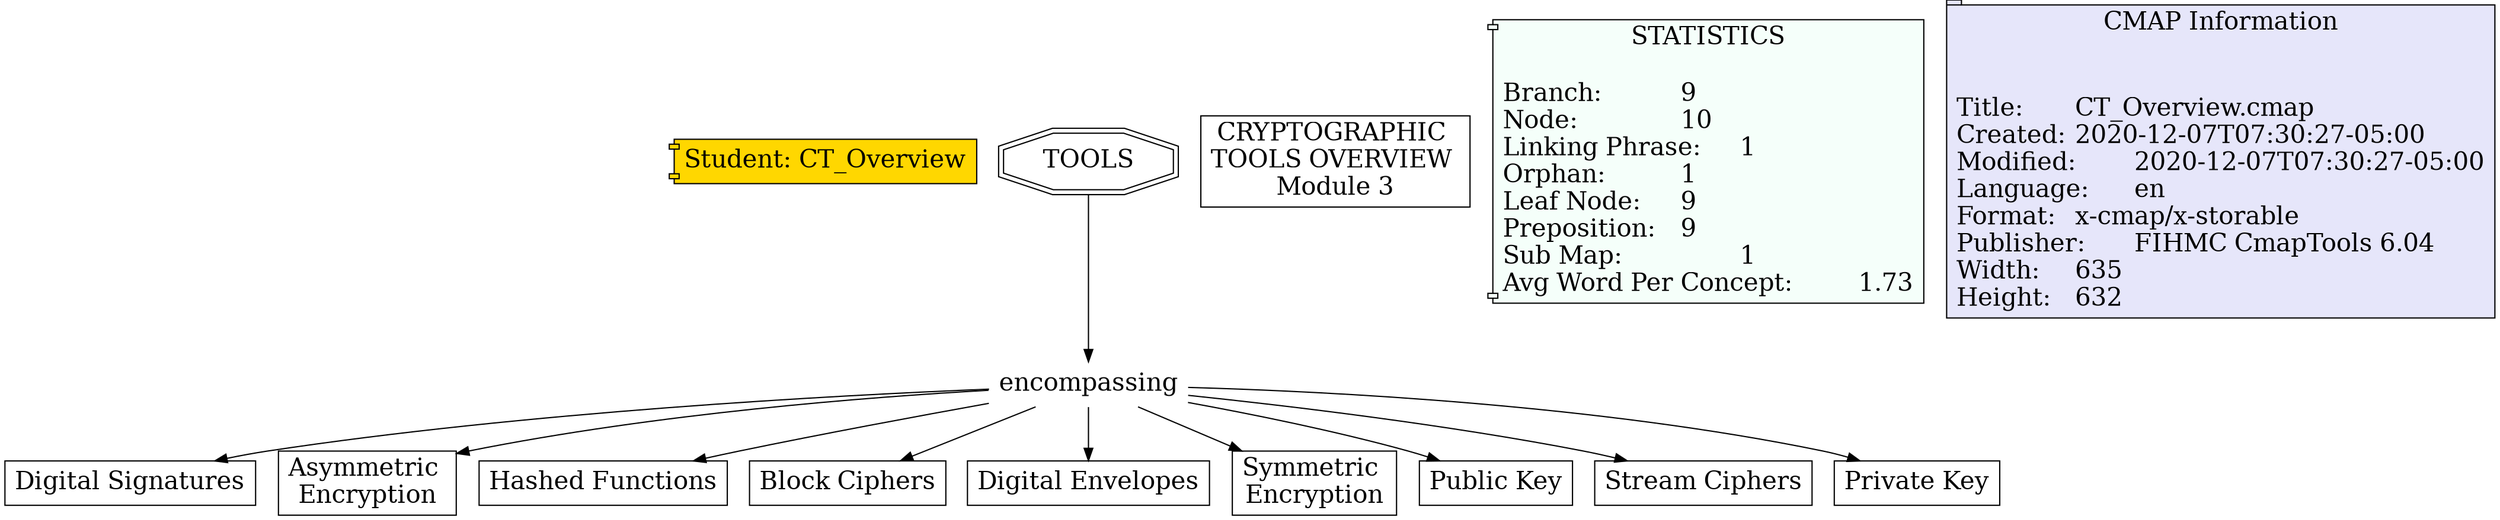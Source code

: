 // The Round Table
digraph {
	Student [label="Student: CT_Overview" fillcolor=gold fontsize=20 shape=component style=filled]
	"1S48NL75W-JTZRK7-V77" [label=encompassing fontsize=20 shape=none]
	"1S46NXV21-2B66DJ1-GMH" [label="Digital Signatures
" fillcolor=white fontsize=20 shape=rect style=filled]
	"1S48NL75W-JTZRK7-V77" -> "1S46NXV21-2B66DJ1-GMH" [constraint=true]
	"1S48NKL9N-2D1GYKV-V69" [label=TOOLS fillcolor=white fontsize=20 shape=doubleoctagon style=filled]
	"1S48NL75W-JTZRK7-V77" [label=encompassing fontsize=20 shape=none]
	"1S48NKL9N-2D1GYKV-V69" -> "1S48NL75W-JTZRK7-V77" [constraint=true]
	"1S48NL75W-JTZRK7-V77" [label=encompassing fontsize=20 shape=none]
	"1S46NZP1N-25WL1CK-GPW" [label="Asymmetric 
Encryption" fillcolor=white fontsize=20 shape=rect style=filled]
	"1S48NL75W-JTZRK7-V77" -> "1S46NZP1N-25WL1CK-GPW" [constraint=true]
	"1S48NL75W-JTZRK7-V77" [label=encompassing fontsize=20 shape=none]
	"1S46P02R4-1C3YQN0-GQQ" [label="Hashed Functions
" fillcolor=white fontsize=20 shape=rect style=filled]
	"1S48NL75W-JTZRK7-V77" -> "1S46P02R4-1C3YQN0-GQQ" [constraint=true]
	"1S48NL75W-JTZRK7-V77" [label=encompassing fontsize=20 shape=none]
	"1S3Z7P679-1N2HWT6-9VD" [label="Block Ciphers
" fillcolor=white fontsize=20 shape=rect style=filled]
	"1S48NL75W-JTZRK7-V77" -> "1S3Z7P679-1N2HWT6-9VD" [constraint=true]
	"1S48NL75W-JTZRK7-V77" [label=encompassing fontsize=20 shape=none]
	"1S46NXHZN-VY26RC-GKT" [label="Digital Envelopes
" fillcolor=white fontsize=20 shape=rect style=filled]
	"1S48NL75W-JTZRK7-V77" -> "1S46NXHZN-VY26RC-GKT" [constraint=true]
	"1S48NL75W-JTZRK7-V77" [label=encompassing fontsize=20 shape=none]
	"1S46NXWYK-MZVK22-GMM" [label="Symmetric 
Encryption" fillcolor=white fontsize=20 shape=rect style=filled]
	"1S48NL75W-JTZRK7-V77" -> "1S46NXWYK-MZVK22-GMM" [constraint=true]
	"1S48NL75W-JTZRK7-V77" [label=encompassing fontsize=20 shape=none]
	"1S46NXYBW-J7GSHQ-GMR" [label="Public Key
" fillcolor=white fontsize=20 shape=rect style=filled]
	"1S48NL75W-JTZRK7-V77" -> "1S46NXYBW-J7GSHQ-GMR" [constraint=true]
	"1S48NL75W-JTZRK7-V77" [label=encompassing fontsize=20 shape=none]
	"1S3Z7P7K5-26225WL-9VJ" [label="Stream Ciphers
" fillcolor=white fontsize=20 shape=rect style=filled]
	"1S48NL75W-JTZRK7-V77" -> "1S3Z7P7K5-26225WL-9VJ" [constraint=true]
	"1S48NL75W-JTZRK7-V77" [label=encompassing fontsize=20 shape=none]
	"1S46P0F80-20SPKQW-GRD" [label="Private Key
" fillcolor=white fontsize=20 shape=rect style=filled]
	"1S48NL75W-JTZRK7-V77" -> "1S46P0F80-20SPKQW-GRD" [constraint=true]
	"1S3Z7P3NP-91HYWR-9V7" [label="CRYPTOGRAPHIC 
TOOLS OVERVIEW 
Module 3" fillcolor=white fontsize=20 shape=rect style=filled]
	statictics [label="STATISTICS
\lBranch:		9\lNode:		10\lLinking Phrase:	1\lOrphan:		1\lLeaf Node:	9\lPreposition:	9\lSub Map:		1\lAvg Word Per Concept:	1.73\l" Gsplines=true fillcolor="#F5FFFA" fontsize=20 shape=component style=filled]
	file_info [label="CMAP Information

\lTitle:	CT_Overview.cmap\lCreated:	2020-12-07T07:30:27-05:00\lModified:	2020-12-07T07:30:27-05:00\lLanguage:	en\lFormat:	x-cmap/x-storable\lPublisher:	FIHMC CmapTools 6.04\lWidth:	635\lHeight:	632\l" Gsplines=true fillcolor="#E6E6FA" fontsize=20 shape=tab style=filled]
}
